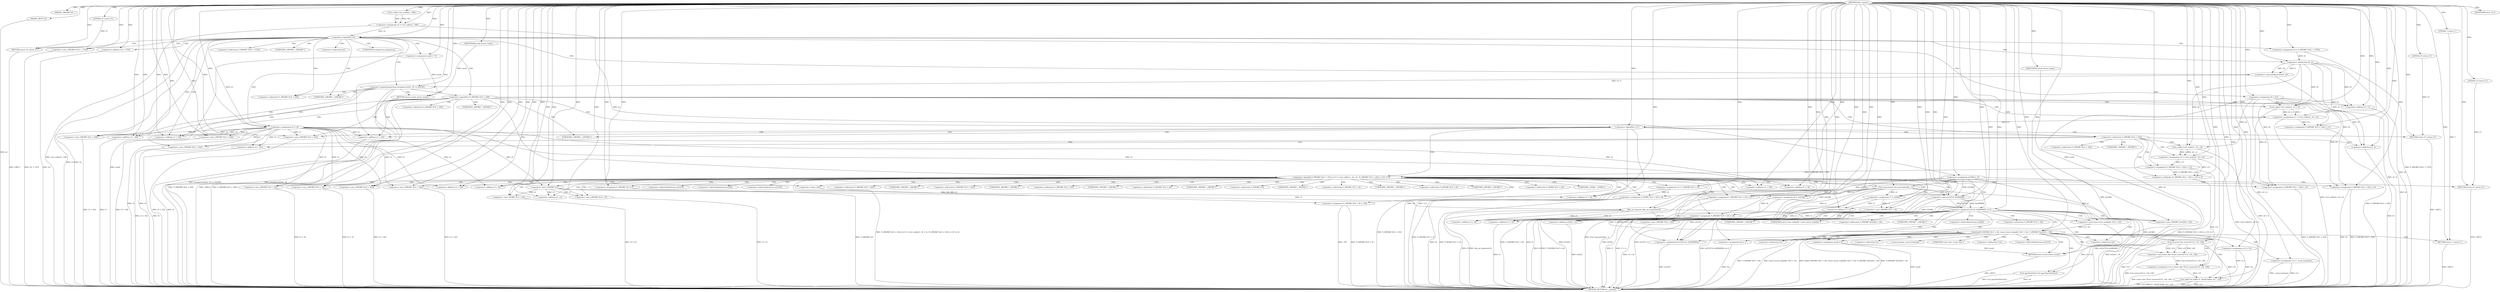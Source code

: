 digraph tftp_connect {  
"1000114" [label = "(METHOD,tftp_connect)" ]
"1000385" [label = "(METHOD_RETURN,int __fastcall)" ]
"1000115" [label = "(PARAM,_DWORD *a1)" ]
"1000116" [label = "(PARAM,_BYTE *a2)" ]
"1000131" [label = "(<operator>.assignment,v4 = Curl_ccalloc(1, 336))" ]
"1000133" [label = "(Curl_ccalloc,Curl_ccalloc(1, 336))" ]
"1000136" [label = "(<operator>.assignment,a1[188] = v4)" ]
"1000142" [label = "(<operator>.logicalNot,!v4)" ]
"1000144" [label = "(RETURN,return 27;,return 27;)" ]
"1000145" [label = "(LITERAL,27,return 27;)" ]
"1000146" [label = "(<operator>.assignment,v5 = v4)" ]
"1000149" [label = "(<operator>.assignment,v6 = *(_DWORD *)(*a1 + 1576))" ]
"1000152" [label = "(<operator>.cast,(_DWORD *)(*a1 + 1576))" ]
"1000154" [label = "(<operator>.addition,*a1 + 1576)" ]
"1000159" [label = "(IDENTIFIER,v6,if ( v6 ))" ]
"1000161" [label = "(<operator>.assignment,result = 71)" ]
"1000165" [label = "(<operator>.greaterEqualsThan,(unsigned int)(v6 - 8) >= 0xFFB1)" ]
"1000166" [label = "(<operator>.cast,(unsigned int)(v6 - 8))" ]
"1000168" [label = "(<operator>.subtraction,v6 - 8)" ]
"1000172" [label = "(RETURN,return result;,return result;)" ]
"1000173" [label = "(IDENTIFIER,result,return result;)" ]
"1000176" [label = "(<operator>.assignment,v6 = 512)" ]
"1000180" [label = "(<operator>.logicalNot,!*(_DWORD *)(v5 + 328))" ]
"1000182" [label = "(<operator>.cast,(_DWORD *)(v5 + 328))" ]
"1000184" [label = "(<operator>.addition,v5 + 328)" ]
"1000188" [label = "(<operator>.assignment,v11 = Curl_ccalloc(1, v6 + 4))" ]
"1000190" [label = "(Curl_ccalloc,Curl_ccalloc(1, v6 + 4))" ]
"1000192" [label = "(<operator>.addition,v6 + 4)" ]
"1000195" [label = "(<operator>.assignment,*(_DWORD *)(v5 + 328) = v11)" ]
"1000197" [label = "(<operator>.cast,(_DWORD *)(v5 + 328))" ]
"1000199" [label = "(<operator>.addition,v5 + 328)" ]
"1000204" [label = "(<operator>.logicalNot,!v11)" ]
"1000206" [label = "(RETURN,return 27;,return 27;)" ]
"1000207" [label = "(LITERAL,27,return 27;)" ]
"1000209" [label = "(<operator>.logicalOr,*(_DWORD *)(v5 + 332) || (v15 = Curl_ccalloc(1, v6 + 4), (*(_DWORD *)(v5 + 332) = v15) != 0))" ]
"1000211" [label = "(<operator>.cast,(_DWORD *)(v5 + 332))" ]
"1000213" [label = "(<operator>.addition,v5 + 332)" ]
"1000217" [label = "(<operator>.assignment,v15 = Curl_ccalloc(1, v6 + 4))" ]
"1000219" [label = "(Curl_ccalloc,Curl_ccalloc(1, v6 + 4))" ]
"1000221" [label = "(<operator>.addition,v6 + 4)" ]
"1000224" [label = "(<operator>.notEquals,(*(_DWORD *)(v5 + 332) = v15) != 0)" ]
"1000225" [label = "(<operator>.assignment,*(_DWORD *)(v5 + 332) = v15)" ]
"1000227" [label = "(<operator>.cast,(_DWORD *)(v5 + 332))" ]
"1000229" [label = "(<operator>.addition,v5 + 332)" ]
"1000235" [label = "(Curl_conncontrol,Curl_conncontrol(a1, 1))" ]
"1000238" [label = "(<operator>.assignment,v7 = a1[20])" ]
"1000243" [label = "(<operator>.assignment,v8 = a1[105])" ]
"1000248" [label = "(<operator>.assignment,*(_DWORD *)(v5 + 320) = v6)" ]
"1000250" [label = "(<operator>.cast,(_DWORD *)(v5 + 320))" ]
"1000252" [label = "(<operator>.addition,v5 + 320)" ]
"1000256" [label = "(<operator>.assignment,*(_DWORD *)(v5 + 324) = v6)" ]
"1000258" [label = "(<operator>.cast,(_DWORD *)(v5 + 324))" ]
"1000260" [label = "(<operator>.addition,v5 + 324)" ]
"1000264" [label = "(<operator>.assignment,*(_DWORD *)(v5 + 16) = a1)" ]
"1000266" [label = "(<operator>.cast,(_DWORD *)(v5 + 16))" ]
"1000268" [label = "(<operator>.addition,v5 + 16)" ]
"1000272" [label = "(<operator>.assignment,*(_DWORD *)(v5 + 20) = v8)" ]
"1000274" [label = "(<operator>.cast,(_DWORD *)(v5 + 20))" ]
"1000276" [label = "(<operator>.addition,v5 + 20)" ]
"1000280" [label = "(<operator>.assignment,*(_DWORD *)v5 = 0)" ]
"1000282" [label = "(<operator>.cast,(_DWORD *)v5)" ]
"1000286" [label = "(<operator>.assignment,v9 = *(_DWORD *)(v7 + 4))" ]
"1000289" [label = "(<operator>.cast,(_DWORD *)(v7 + 4))" ]
"1000291" [label = "(<operator>.addition,v7 + 4)" ]
"1000294" [label = "(<operator>.assignment,*(_DWORD *)(v5 + 8) = -100)" ]
"1000296" [label = "(<operator>.cast,(_DWORD *)(v5 + 8))" ]
"1000298" [label = "(<operator>.addition,v5 + 8)" ]
"1000301" [label = "(<operator>.minus,-100)" ]
"1000303" [label = "(<operator>.assignment,*(_WORD *)(v5 + 52) = v9)" ]
"1000305" [label = "(<operator>.cast,(_WORD *)(v5 + 52))" ]
"1000307" [label = "(<operator>.addition,v5 + 52)" ]
"1000311" [label = "(tftp_set_timeouts,tftp_set_timeouts(v5))" ]
"1000314" [label = "(<operator>.equals,(a1[147] & 0x2000000) == 0)" ]
"1000315" [label = "(<operator>.and,a1[147] & 0x2000000)" ]
"1000323" [label = "(bind,bind(*(_DWORD *)(v5 + 20), (const struct sockaddr *)(v5 + 52), *(_DWORD *)(a1[20] + 16)))" ]
"1000325" [label = "(<operator>.cast,(_DWORD *)(v5 + 20))" ]
"1000327" [label = "(<operator>.addition,v5 + 20)" ]
"1000330" [label = "(<operator>.cast,(const struct sockaddr *)(v5 + 52))" ]
"1000332" [label = "(<operator>.addition,v5 + 52)" ]
"1000336" [label = "(<operator>.cast,(_DWORD *)(a1[20] + 16))" ]
"1000338" [label = "(<operator>.addition,a1[20] + 16)" ]
"1000344" [label = "(<operator>.assignment,v13 = *a1)" ]
"1000348" [label = "(<operator>.assignment,v12 = _errno_location())" ]
"1000351" [label = "(<operator>.assignment,v14 = (const char *)Curl_strerror(*v12, v16, 128))" ]
"1000353" [label = "(<operator>.cast,(const char *)Curl_strerror(*v12, v16, 128))" ]
"1000355" [label = "(Curl_strerror,Curl_strerror(*v12, v16, 128))" ]
"1000360" [label = "(Curl_failf,Curl_failf(v13, \"bind() failed; %s\", v14))" ]
"1000364" [label = "(RETURN,return 7;,return 7;)" ]
"1000365" [label = "(LITERAL,7,return 7;)" ]
"1000366" [label = "(<operators>.assignmentOr,a1[147] |= 0x2000000u)" ]
"1000371" [label = "(Curl_pgrsStartNow,Curl_pgrsStartNow(*a1))" ]
"1000374" [label = "(<operator>.assignment,result = 0)" ]
"1000377" [label = "(<operator>.assignment,*a2 = 1)" ]
"1000381" [label = "(RETURN,return result;,return result;)" ]
"1000382" [label = "(IDENTIFIER,result,return result;)" ]
"1000383" [label = "(RETURN,return 27;,return 27;)" ]
"1000384" [label = "(LITERAL,27,return 27;)" ]
"1000151" [label = "(<operator>.indirection,*(_DWORD *)(*a1 + 1576))" ]
"1000153" [label = "(UNKNOWN,_DWORD *,_DWORD *)" ]
"1000155" [label = "(<operator>.indirection,*a1)" ]
"1000167" [label = "(UNKNOWN,unsigned int,unsigned int)" ]
"1000181" [label = "(<operator>.indirection,*(_DWORD *)(v5 + 328))" ]
"1000183" [label = "(UNKNOWN,_DWORD *,_DWORD *)" ]
"1000196" [label = "(<operator>.indirection,*(_DWORD *)(v5 + 328))" ]
"1000198" [label = "(UNKNOWN,_DWORD *,_DWORD *)" ]
"1000210" [label = "(<operator>.indirection,*(_DWORD *)(v5 + 332))" ]
"1000212" [label = "(UNKNOWN,_DWORD *,_DWORD *)" ]
"1000226" [label = "(<operator>.indirection,*(_DWORD *)(v5 + 332))" ]
"1000228" [label = "(UNKNOWN,_DWORD *,_DWORD *)" ]
"1000240" [label = "(<operator>.indirectIndexAccess,a1[20])" ]
"1000245" [label = "(<operator>.indirectIndexAccess,a1[105])" ]
"1000249" [label = "(<operator>.indirection,*(_DWORD *)(v5 + 320))" ]
"1000251" [label = "(UNKNOWN,_DWORD *,_DWORD *)" ]
"1000257" [label = "(<operator>.indirection,*(_DWORD *)(v5 + 324))" ]
"1000259" [label = "(UNKNOWN,_DWORD *,_DWORD *)" ]
"1000265" [label = "(<operator>.indirection,*(_DWORD *)(v5 + 16))" ]
"1000267" [label = "(UNKNOWN,_DWORD *,_DWORD *)" ]
"1000273" [label = "(<operator>.indirection,*(_DWORD *)(v5 + 20))" ]
"1000275" [label = "(UNKNOWN,_DWORD *,_DWORD *)" ]
"1000281" [label = "(<operator>.indirection,*(_DWORD *)v5)" ]
"1000283" [label = "(UNKNOWN,_DWORD *,_DWORD *)" ]
"1000288" [label = "(<operator>.indirection,*(_DWORD *)(v7 + 4))" ]
"1000290" [label = "(UNKNOWN,_DWORD *,_DWORD *)" ]
"1000295" [label = "(<operator>.indirection,*(_DWORD *)(v5 + 8))" ]
"1000297" [label = "(UNKNOWN,_DWORD *,_DWORD *)" ]
"1000304" [label = "(<operator>.indirection,*(_WORD *)(v5 + 52))" ]
"1000306" [label = "(UNKNOWN,_WORD *,_WORD *)" ]
"1000316" [label = "(<operator>.indirectIndexAccess,a1[147])" ]
"1000324" [label = "(<operator>.indirection,*(_DWORD *)(v5 + 20))" ]
"1000326" [label = "(UNKNOWN,_DWORD *,_DWORD *)" ]
"1000331" [label = "(UNKNOWN,const struct sockaddr *,const struct sockaddr *)" ]
"1000335" [label = "(<operator>.indirection,*(_DWORD *)(a1[20] + 16))" ]
"1000337" [label = "(UNKNOWN,_DWORD *,_DWORD *)" ]
"1000339" [label = "(<operator>.indirectIndexAccess,a1[20])" ]
"1000346" [label = "(<operator>.indirection,*a1)" ]
"1000350" [label = "(_errno_location,_errno_location())" ]
"1000354" [label = "(UNKNOWN,const char *,const char *)" ]
"1000356" [label = "(<operator>.indirection,*v12)" ]
"1000367" [label = "(<operator>.indirectIndexAccess,a1[147])" ]
"1000372" [label = "(<operator>.indirection,*a1)" ]
"1000378" [label = "(<operator>.indirection,*a2)" ]
  "1000206" -> "1000385"  [ label = "DDG: <RET>"] 
  "1000351" -> "1000385"  [ label = "DDG: (const char *)Curl_strerror(*v12, v16, 128)"] 
  "1000272" -> "1000385"  [ label = "DDG: *(_DWORD *)(v5 + 20)"] 
  "1000258" -> "1000385"  [ label = "DDG: v5 + 324"] 
  "1000325" -> "1000385"  [ label = "DDG: v5 + 20"] 
  "1000180" -> "1000385"  [ label = "DDG: *(_DWORD *)(v5 + 328)"] 
  "1000142" -> "1000385"  [ label = "DDG: v4"] 
  "1000204" -> "1000385"  [ label = "DDG: v11"] 
  "1000199" -> "1000385"  [ label = "DDG: v5"] 
  "1000294" -> "1000385"  [ label = "DDG: *(_DWORD *)(v5 + 8)"] 
  "1000315" -> "1000385"  [ label = "DDG: a1[147]"] 
  "1000323" -> "1000385"  [ label = "DDG: *(_DWORD *)(a1[20] + 16)"] 
  "1000305" -> "1000385"  [ label = "DDG: v5 + 52"] 
  "1000197" -> "1000385"  [ label = "DDG: v5 + 328"] 
  "1000165" -> "1000385"  [ label = "DDG: (unsigned int)(v6 - 8)"] 
  "1000323" -> "1000385"  [ label = "DDG: (const struct sockaddr *)(v5 + 52)"] 
  "1000264" -> "1000385"  [ label = "DDG: *(_DWORD *)(v5 + 16)"] 
  "1000142" -> "1000385"  [ label = "DDG: !v4"] 
  "1000182" -> "1000385"  [ label = "DDG: v5 + 328"] 
  "1000211" -> "1000385"  [ label = "DDG: v5 + 332"] 
  "1000229" -> "1000385"  [ label = "DDG: v5"] 
  "1000323" -> "1000385"  [ label = "DDG: bind(*(_DWORD *)(v5 + 20), (const struct sockaddr *)(v5 + 52), *(_DWORD *)(a1[20] + 16))"] 
  "1000227" -> "1000385"  [ label = "DDG: v5 + 332"] 
  "1000219" -> "1000385"  [ label = "DDG: v6 + 4"] 
  "1000353" -> "1000385"  [ label = "DDG: Curl_strerror(*v12, v16, 128)"] 
  "1000296" -> "1000385"  [ label = "DDG: v5 + 8"] 
  "1000355" -> "1000385"  [ label = "DDG: *v12"] 
  "1000136" -> "1000385"  [ label = "DDG: a1[188]"] 
  "1000294" -> "1000385"  [ label = "DDG: -100"] 
  "1000213" -> "1000385"  [ label = "DDG: v5"] 
  "1000266" -> "1000385"  [ label = "DDG: v5 + 16"] 
  "1000131" -> "1000385"  [ label = "DDG: Curl_ccalloc(1, 336)"] 
  "1000291" -> "1000385"  [ label = "DDG: v7"] 
  "1000224" -> "1000385"  [ label = "DDG: (*(_DWORD *)(v5 + 332) = v15) != 0"] 
  "1000180" -> "1000385"  [ label = "DDG: !*(_DWORD *)(v5 + 328)"] 
  "1000204" -> "1000385"  [ label = "DDG: !v11"] 
  "1000146" -> "1000385"  [ label = "DDG: v4"] 
  "1000303" -> "1000385"  [ label = "DDG: v9"] 
  "1000146" -> "1000385"  [ label = "DDG: v5"] 
  "1000154" -> "1000385"  [ label = "DDG: *a1"] 
  "1000188" -> "1000385"  [ label = "DDG: Curl_ccalloc(1, v6 + 4)"] 
  "1000116" -> "1000385"  [ label = "DDG: a2"] 
  "1000264" -> "1000385"  [ label = "DDG: a1"] 
  "1000256" -> "1000385"  [ label = "DDG: v6"] 
  "1000303" -> "1000385"  [ label = "DDG: *(_WORD *)(v5 + 52)"] 
  "1000348" -> "1000385"  [ label = "DDG: _errno_location()"] 
  "1000344" -> "1000385"  [ label = "DDG: *a1"] 
  "1000366" -> "1000385"  [ label = "DDG: a1[147]"] 
  "1000377" -> "1000385"  [ label = "DDG: *a2"] 
  "1000286" -> "1000385"  [ label = "DDG: *(_DWORD *)(v7 + 4)"] 
  "1000225" -> "1000385"  [ label = "DDG: v15"] 
  "1000360" -> "1000385"  [ label = "DDG: v13"] 
  "1000221" -> "1000385"  [ label = "DDG: v6"] 
  "1000192" -> "1000385"  [ label = "DDG: v6"] 
  "1000272" -> "1000385"  [ label = "DDG: v8"] 
  "1000314" -> "1000385"  [ label = "DDG: (a1[147] & 0x2000000) == 0"] 
  "1000248" -> "1000385"  [ label = "DDG: *(_DWORD *)(v5 + 320)"] 
  "1000250" -> "1000385"  [ label = "DDG: v5 + 320"] 
  "1000289" -> "1000385"  [ label = "DDG: v7 + 4"] 
  "1000311" -> "1000385"  [ label = "DDG: tftp_set_timeouts(v5)"] 
  "1000371" -> "1000385"  [ label = "DDG: *a1"] 
  "1000330" -> "1000385"  [ label = "DDG: v5 + 52"] 
  "1000348" -> "1000385"  [ label = "DDG: v12"] 
  "1000256" -> "1000385"  [ label = "DDG: *(_DWORD *)(v5 + 324)"] 
  "1000209" -> "1000385"  [ label = "DDG: *(_DWORD *)(v5 + 332) || (v15 = Curl_ccalloc(1, v6 + 4), (*(_DWORD *)(v5 + 332) = v15) != 0)"] 
  "1000314" -> "1000385"  [ label = "DDG: a1[147] & 0x2000000"] 
  "1000280" -> "1000385"  [ label = "DDG: *(_DWORD *)v5"] 
  "1000190" -> "1000385"  [ label = "DDG: v6 + 4"] 
  "1000176" -> "1000385"  [ label = "DDG: v6"] 
  "1000195" -> "1000385"  [ label = "DDG: *(_DWORD *)(v5 + 328)"] 
  "1000168" -> "1000385"  [ label = "DDG: v6"] 
  "1000338" -> "1000385"  [ label = "DDG: a1[20]"] 
  "1000374" -> "1000385"  [ label = "DDG: result"] 
  "1000360" -> "1000385"  [ label = "DDG: v14"] 
  "1000209" -> "1000385"  [ label = "DDG: *(_DWORD *)(v5 + 332)"] 
  "1000274" -> "1000385"  [ label = "DDG: v5 + 20"] 
  "1000152" -> "1000385"  [ label = "DDG: *a1 + 1576"] 
  "1000238" -> "1000385"  [ label = "DDG: a1[20]"] 
  "1000243" -> "1000385"  [ label = "DDG: a1[105]"] 
  "1000336" -> "1000385"  [ label = "DDG: a1[20] + 16"] 
  "1000371" -> "1000385"  [ label = "DDG: Curl_pgrsStartNow(*a1)"] 
  "1000323" -> "1000385"  [ label = "DDG: *(_DWORD *)(v5 + 20)"] 
  "1000355" -> "1000385"  [ label = "DDG: v16"] 
  "1000311" -> "1000385"  [ label = "DDG: v5"] 
  "1000166" -> "1000385"  [ label = "DDG: v6 - 8"] 
  "1000165" -> "1000385"  [ label = "DDG: (unsigned int)(v6 - 8) >= 0xFFB1"] 
  "1000235" -> "1000385"  [ label = "DDG: Curl_conncontrol(a1, 1)"] 
  "1000217" -> "1000385"  [ label = "DDG: Curl_ccalloc(1, v6 + 4)"] 
  "1000161" -> "1000385"  [ label = "DDG: result"] 
  "1000149" -> "1000385"  [ label = "DDG: *(_DWORD *)(*a1 + 1576)"] 
  "1000332" -> "1000385"  [ label = "DDG: v5"] 
  "1000360" -> "1000385"  [ label = "DDG: Curl_failf(v13, \"bind() failed; %s\", v14)"] 
  "1000364" -> "1000385"  [ label = "DDG: <RET>"] 
  "1000381" -> "1000385"  [ label = "DDG: <RET>"] 
  "1000383" -> "1000385"  [ label = "DDG: <RET>"] 
  "1000144" -> "1000385"  [ label = "DDG: <RET>"] 
  "1000172" -> "1000385"  [ label = "DDG: <RET>"] 
  "1000114" -> "1000115"  [ label = "DDG: "] 
  "1000114" -> "1000116"  [ label = "DDG: "] 
  "1000133" -> "1000131"  [ label = "DDG: 1"] 
  "1000133" -> "1000131"  [ label = "DDG: 336"] 
  "1000114" -> "1000131"  [ label = "DDG: "] 
  "1000114" -> "1000133"  [ label = "DDG: "] 
  "1000131" -> "1000136"  [ label = "DDG: v4"] 
  "1000114" -> "1000136"  [ label = "DDG: "] 
  "1000114" -> "1000142"  [ label = "DDG: "] 
  "1000131" -> "1000142"  [ label = "DDG: v4"] 
  "1000145" -> "1000144"  [ label = "DDG: 27"] 
  "1000114" -> "1000144"  [ label = "DDG: "] 
  "1000114" -> "1000145"  [ label = "DDG: "] 
  "1000142" -> "1000146"  [ label = "DDG: v4"] 
  "1000114" -> "1000146"  [ label = "DDG: "] 
  "1000114" -> "1000149"  [ label = "DDG: "] 
  "1000114" -> "1000152"  [ label = "DDG: "] 
  "1000114" -> "1000154"  [ label = "DDG: "] 
  "1000114" -> "1000159"  [ label = "DDG: "] 
  "1000114" -> "1000161"  [ label = "DDG: "] 
  "1000166" -> "1000165"  [ label = "DDG: v6 - 8"] 
  "1000168" -> "1000166"  [ label = "DDG: v6"] 
  "1000168" -> "1000166"  [ label = "DDG: 8"] 
  "1000149" -> "1000168"  [ label = "DDG: v6"] 
  "1000114" -> "1000168"  [ label = "DDG: "] 
  "1000114" -> "1000165"  [ label = "DDG: "] 
  "1000173" -> "1000172"  [ label = "DDG: result"] 
  "1000161" -> "1000172"  [ label = "DDG: result"] 
  "1000114" -> "1000173"  [ label = "DDG: "] 
  "1000114" -> "1000176"  [ label = "DDG: "] 
  "1000146" -> "1000182"  [ label = "DDG: v5"] 
  "1000114" -> "1000182"  [ label = "DDG: "] 
  "1000146" -> "1000184"  [ label = "DDG: v5"] 
  "1000114" -> "1000184"  [ label = "DDG: "] 
  "1000190" -> "1000188"  [ label = "DDG: 1"] 
  "1000190" -> "1000188"  [ label = "DDG: v6 + 4"] 
  "1000114" -> "1000188"  [ label = "DDG: "] 
  "1000114" -> "1000190"  [ label = "DDG: "] 
  "1000176" -> "1000190"  [ label = "DDG: v6"] 
  "1000168" -> "1000190"  [ label = "DDG: v6"] 
  "1000176" -> "1000192"  [ label = "DDG: v6"] 
  "1000168" -> "1000192"  [ label = "DDG: v6"] 
  "1000114" -> "1000192"  [ label = "DDG: "] 
  "1000188" -> "1000195"  [ label = "DDG: v11"] 
  "1000114" -> "1000195"  [ label = "DDG: "] 
  "1000114" -> "1000197"  [ label = "DDG: "] 
  "1000146" -> "1000197"  [ label = "DDG: v5"] 
  "1000114" -> "1000199"  [ label = "DDG: "] 
  "1000146" -> "1000199"  [ label = "DDG: v5"] 
  "1000114" -> "1000204"  [ label = "DDG: "] 
  "1000188" -> "1000204"  [ label = "DDG: v11"] 
  "1000207" -> "1000206"  [ label = "DDG: 27"] 
  "1000114" -> "1000206"  [ label = "DDG: "] 
  "1000114" -> "1000207"  [ label = "DDG: "] 
  "1000225" -> "1000209"  [ label = "DDG: *(_DWORD *)(v5 + 332)"] 
  "1000114" -> "1000211"  [ label = "DDG: "] 
  "1000146" -> "1000211"  [ label = "DDG: v5"] 
  "1000114" -> "1000213"  [ label = "DDG: "] 
  "1000146" -> "1000213"  [ label = "DDG: v5"] 
  "1000219" -> "1000217"  [ label = "DDG: 1"] 
  "1000219" -> "1000217"  [ label = "DDG: v6 + 4"] 
  "1000114" -> "1000217"  [ label = "DDG: "] 
  "1000114" -> "1000219"  [ label = "DDG: "] 
  "1000176" -> "1000219"  [ label = "DDG: v6"] 
  "1000168" -> "1000219"  [ label = "DDG: v6"] 
  "1000176" -> "1000221"  [ label = "DDG: v6"] 
  "1000168" -> "1000221"  [ label = "DDG: v6"] 
  "1000114" -> "1000221"  [ label = "DDG: "] 
  "1000225" -> "1000224"  [ label = "DDG: *(_DWORD *)(v5 + 332)"] 
  "1000217" -> "1000224"  [ label = "DDG: v15"] 
  "1000114" -> "1000224"  [ label = "DDG: "] 
  "1000114" -> "1000227"  [ label = "DDG: "] 
  "1000146" -> "1000227"  [ label = "DDG: v5"] 
  "1000114" -> "1000229"  [ label = "DDG: "] 
  "1000146" -> "1000229"  [ label = "DDG: v5"] 
  "1000217" -> "1000225"  [ label = "DDG: v15"] 
  "1000114" -> "1000225"  [ label = "DDG: "] 
  "1000136" -> "1000235"  [ label = "DDG: a1[188]"] 
  "1000114" -> "1000235"  [ label = "DDG: "] 
  "1000235" -> "1000238"  [ label = "DDG: a1"] 
  "1000114" -> "1000238"  [ label = "DDG: "] 
  "1000235" -> "1000243"  [ label = "DDG: a1"] 
  "1000114" -> "1000243"  [ label = "DDG: "] 
  "1000176" -> "1000248"  [ label = "DDG: v6"] 
  "1000168" -> "1000248"  [ label = "DDG: v6"] 
  "1000114" -> "1000248"  [ label = "DDG: "] 
  "1000114" -> "1000250"  [ label = "DDG: "] 
  "1000146" -> "1000250"  [ label = "DDG: v5"] 
  "1000114" -> "1000252"  [ label = "DDG: "] 
  "1000146" -> "1000252"  [ label = "DDG: v5"] 
  "1000114" -> "1000256"  [ label = "DDG: "] 
  "1000176" -> "1000256"  [ label = "DDG: v6"] 
  "1000168" -> "1000256"  [ label = "DDG: v6"] 
  "1000114" -> "1000258"  [ label = "DDG: "] 
  "1000146" -> "1000258"  [ label = "DDG: v5"] 
  "1000114" -> "1000260"  [ label = "DDG: "] 
  "1000146" -> "1000260"  [ label = "DDG: v5"] 
  "1000136" -> "1000264"  [ label = "DDG: a1[188]"] 
  "1000235" -> "1000264"  [ label = "DDG: a1"] 
  "1000114" -> "1000264"  [ label = "DDG: "] 
  "1000114" -> "1000266"  [ label = "DDG: "] 
  "1000146" -> "1000266"  [ label = "DDG: v5"] 
  "1000114" -> "1000268"  [ label = "DDG: "] 
  "1000146" -> "1000268"  [ label = "DDG: v5"] 
  "1000243" -> "1000272"  [ label = "DDG: v8"] 
  "1000114" -> "1000272"  [ label = "DDG: "] 
  "1000114" -> "1000274"  [ label = "DDG: "] 
  "1000146" -> "1000274"  [ label = "DDG: v5"] 
  "1000114" -> "1000276"  [ label = "DDG: "] 
  "1000146" -> "1000276"  [ label = "DDG: v5"] 
  "1000114" -> "1000280"  [ label = "DDG: "] 
  "1000114" -> "1000282"  [ label = "DDG: "] 
  "1000146" -> "1000282"  [ label = "DDG: v5"] 
  "1000114" -> "1000286"  [ label = "DDG: "] 
  "1000238" -> "1000289"  [ label = "DDG: v7"] 
  "1000114" -> "1000289"  [ label = "DDG: "] 
  "1000238" -> "1000291"  [ label = "DDG: v7"] 
  "1000114" -> "1000291"  [ label = "DDG: "] 
  "1000301" -> "1000294"  [ label = "DDG: 100"] 
  "1000282" -> "1000296"  [ label = "DDG: v5"] 
  "1000114" -> "1000296"  [ label = "DDG: "] 
  "1000282" -> "1000298"  [ label = "DDG: v5"] 
  "1000114" -> "1000298"  [ label = "DDG: "] 
  "1000114" -> "1000301"  [ label = "DDG: "] 
  "1000286" -> "1000303"  [ label = "DDG: v9"] 
  "1000114" -> "1000303"  [ label = "DDG: "] 
  "1000114" -> "1000305"  [ label = "DDG: "] 
  "1000282" -> "1000305"  [ label = "DDG: v5"] 
  "1000114" -> "1000307"  [ label = "DDG: "] 
  "1000282" -> "1000307"  [ label = "DDG: v5"] 
  "1000114" -> "1000311"  [ label = "DDG: "] 
  "1000282" -> "1000311"  [ label = "DDG: v5"] 
  "1000315" -> "1000314"  [ label = "DDG: a1[147]"] 
  "1000315" -> "1000314"  [ label = "DDG: 0x2000000"] 
  "1000136" -> "1000315"  [ label = "DDG: a1[188]"] 
  "1000235" -> "1000315"  [ label = "DDG: a1"] 
  "1000114" -> "1000315"  [ label = "DDG: "] 
  "1000114" -> "1000314"  [ label = "DDG: "] 
  "1000272" -> "1000323"  [ label = "DDG: *(_DWORD *)(v5 + 20)"] 
  "1000311" -> "1000325"  [ label = "DDG: v5"] 
  "1000114" -> "1000325"  [ label = "DDG: "] 
  "1000311" -> "1000327"  [ label = "DDG: v5"] 
  "1000114" -> "1000327"  [ label = "DDG: "] 
  "1000330" -> "1000323"  [ label = "DDG: v5 + 52"] 
  "1000114" -> "1000330"  [ label = "DDG: "] 
  "1000311" -> "1000330"  [ label = "DDG: v5"] 
  "1000114" -> "1000332"  [ label = "DDG: "] 
  "1000311" -> "1000332"  [ label = "DDG: v5"] 
  "1000136" -> "1000336"  [ label = "DDG: a1[188]"] 
  "1000235" -> "1000336"  [ label = "DDG: a1"] 
  "1000114" -> "1000336"  [ label = "DDG: "] 
  "1000136" -> "1000338"  [ label = "DDG: a1[188]"] 
  "1000235" -> "1000338"  [ label = "DDG: a1"] 
  "1000114" -> "1000338"  [ label = "DDG: "] 
  "1000114" -> "1000344"  [ label = "DDG: "] 
  "1000114" -> "1000348"  [ label = "DDG: "] 
  "1000353" -> "1000351"  [ label = "DDG: Curl_strerror(*v12, v16, 128)"] 
  "1000114" -> "1000351"  [ label = "DDG: "] 
  "1000355" -> "1000353"  [ label = "DDG: *v12"] 
  "1000355" -> "1000353"  [ label = "DDG: v16"] 
  "1000355" -> "1000353"  [ label = "DDG: 128"] 
  "1000114" -> "1000355"  [ label = "DDG: "] 
  "1000344" -> "1000360"  [ label = "DDG: v13"] 
  "1000114" -> "1000360"  [ label = "DDG: "] 
  "1000351" -> "1000360"  [ label = "DDG: v14"] 
  "1000365" -> "1000364"  [ label = "DDG: 7"] 
  "1000114" -> "1000364"  [ label = "DDG: "] 
  "1000114" -> "1000365"  [ label = "DDG: "] 
  "1000114" -> "1000366"  [ label = "DDG: "] 
  "1000315" -> "1000366"  [ label = "DDG: a1[147]"] 
  "1000136" -> "1000366"  [ label = "DDG: a1[188]"] 
  "1000235" -> "1000366"  [ label = "DDG: a1"] 
  "1000114" -> "1000374"  [ label = "DDG: "] 
  "1000114" -> "1000377"  [ label = "DDG: "] 
  "1000382" -> "1000381"  [ label = "DDG: result"] 
  "1000374" -> "1000381"  [ label = "DDG: result"] 
  "1000114" -> "1000382"  [ label = "DDG: "] 
  "1000384" -> "1000383"  [ label = "DDG: 27"] 
  "1000114" -> "1000383"  [ label = "DDG: "] 
  "1000114" -> "1000384"  [ label = "DDG: "] 
  "1000142" -> "1000144"  [ label = "CDG: "] 
  "1000142" -> "1000155"  [ label = "CDG: "] 
  "1000142" -> "1000154"  [ label = "CDG: "] 
  "1000142" -> "1000153"  [ label = "CDG: "] 
  "1000142" -> "1000152"  [ label = "CDG: "] 
  "1000142" -> "1000151"  [ label = "CDG: "] 
  "1000142" -> "1000149"  [ label = "CDG: "] 
  "1000142" -> "1000146"  [ label = "CDG: "] 
  "1000142" -> "1000176"  [ label = "CDG: "] 
  "1000142" -> "1000168"  [ label = "CDG: "] 
  "1000142" -> "1000167"  [ label = "CDG: "] 
  "1000142" -> "1000166"  [ label = "CDG: "] 
  "1000142" -> "1000165"  [ label = "CDG: "] 
  "1000142" -> "1000161"  [ label = "CDG: "] 
  "1000142" -> "1000184"  [ label = "CDG: "] 
  "1000142" -> "1000183"  [ label = "CDG: "] 
  "1000142" -> "1000182"  [ label = "CDG: "] 
  "1000142" -> "1000181"  [ label = "CDG: "] 
  "1000142" -> "1000180"  [ label = "CDG: "] 
  "1000165" -> "1000172"  [ label = "CDG: "] 
  "1000165" -> "1000184"  [ label = "CDG: "] 
  "1000165" -> "1000183"  [ label = "CDG: "] 
  "1000165" -> "1000182"  [ label = "CDG: "] 
  "1000165" -> "1000181"  [ label = "CDG: "] 
  "1000165" -> "1000180"  [ label = "CDG: "] 
  "1000180" -> "1000192"  [ label = "CDG: "] 
  "1000180" -> "1000190"  [ label = "CDG: "] 
  "1000180" -> "1000188"  [ label = "CDG: "] 
  "1000180" -> "1000204"  [ label = "CDG: "] 
  "1000180" -> "1000199"  [ label = "CDG: "] 
  "1000180" -> "1000198"  [ label = "CDG: "] 
  "1000180" -> "1000197"  [ label = "CDG: "] 
  "1000180" -> "1000196"  [ label = "CDG: "] 
  "1000180" -> "1000195"  [ label = "CDG: "] 
  "1000180" -> "1000213"  [ label = "CDG: "] 
  "1000180" -> "1000212"  [ label = "CDG: "] 
  "1000180" -> "1000211"  [ label = "CDG: "] 
  "1000180" -> "1000210"  [ label = "CDG: "] 
  "1000180" -> "1000209"  [ label = "CDG: "] 
  "1000204" -> "1000206"  [ label = "CDG: "] 
  "1000204" -> "1000213"  [ label = "CDG: "] 
  "1000204" -> "1000212"  [ label = "CDG: "] 
  "1000204" -> "1000211"  [ label = "CDG: "] 
  "1000204" -> "1000210"  [ label = "CDG: "] 
  "1000204" -> "1000209"  [ label = "CDG: "] 
  "1000209" -> "1000240"  [ label = "CDG: "] 
  "1000209" -> "1000238"  [ label = "CDG: "] 
  "1000209" -> "1000235"  [ label = "CDG: "] 
  "1000209" -> "1000256"  [ label = "CDG: "] 
  "1000209" -> "1000252"  [ label = "CDG: "] 
  "1000209" -> "1000251"  [ label = "CDG: "] 
  "1000209" -> "1000250"  [ label = "CDG: "] 
  "1000209" -> "1000249"  [ label = "CDG: "] 
  "1000209" -> "1000248"  [ label = "CDG: "] 
  "1000209" -> "1000245"  [ label = "CDG: "] 
  "1000209" -> "1000243"  [ label = "CDG: "] 
  "1000209" -> "1000272"  [ label = "CDG: "] 
  "1000209" -> "1000268"  [ label = "CDG: "] 
  "1000209" -> "1000267"  [ label = "CDG: "] 
  "1000209" -> "1000266"  [ label = "CDG: "] 
  "1000209" -> "1000265"  [ label = "CDG: "] 
  "1000209" -> "1000264"  [ label = "CDG: "] 
  "1000209" -> "1000260"  [ label = "CDG: "] 
  "1000209" -> "1000259"  [ label = "CDG: "] 
  "1000209" -> "1000258"  [ label = "CDG: "] 
  "1000209" -> "1000257"  [ label = "CDG: "] 
  "1000209" -> "1000288"  [ label = "CDG: "] 
  "1000209" -> "1000286"  [ label = "CDG: "] 
  "1000209" -> "1000283"  [ label = "CDG: "] 
  "1000209" -> "1000282"  [ label = "CDG: "] 
  "1000209" -> "1000281"  [ label = "CDG: "] 
  "1000209" -> "1000280"  [ label = "CDG: "] 
  "1000209" -> "1000276"  [ label = "CDG: "] 
  "1000209" -> "1000275"  [ label = "CDG: "] 
  "1000209" -> "1000274"  [ label = "CDG: "] 
  "1000209" -> "1000273"  [ label = "CDG: "] 
  "1000209" -> "1000304"  [ label = "CDG: "] 
  "1000209" -> "1000303"  [ label = "CDG: "] 
  "1000209" -> "1000301"  [ label = "CDG: "] 
  "1000209" -> "1000298"  [ label = "CDG: "] 
  "1000209" -> "1000297"  [ label = "CDG: "] 
  "1000209" -> "1000296"  [ label = "CDG: "] 
  "1000209" -> "1000295"  [ label = "CDG: "] 
  "1000209" -> "1000294"  [ label = "CDG: "] 
  "1000209" -> "1000291"  [ label = "CDG: "] 
  "1000209" -> "1000290"  [ label = "CDG: "] 
  "1000209" -> "1000289"  [ label = "CDG: "] 
  "1000209" -> "1000316"  [ label = "CDG: "] 
  "1000209" -> "1000315"  [ label = "CDG: "] 
  "1000209" -> "1000314"  [ label = "CDG: "] 
  "1000209" -> "1000311"  [ label = "CDG: "] 
  "1000209" -> "1000307"  [ label = "CDG: "] 
  "1000209" -> "1000306"  [ label = "CDG: "] 
  "1000209" -> "1000305"  [ label = "CDG: "] 
  "1000209" -> "1000383"  [ label = "CDG: "] 
  "1000210" -> "1000224"  [ label = "CDG: "] 
  "1000210" -> "1000221"  [ label = "CDG: "] 
  "1000210" -> "1000219"  [ label = "CDG: "] 
  "1000210" -> "1000217"  [ label = "CDG: "] 
  "1000210" -> "1000229"  [ label = "CDG: "] 
  "1000210" -> "1000228"  [ label = "CDG: "] 
  "1000210" -> "1000227"  [ label = "CDG: "] 
  "1000210" -> "1000226"  [ label = "CDG: "] 
  "1000210" -> "1000225"  [ label = "CDG: "] 
  "1000314" -> "1000336"  [ label = "CDG: "] 
  "1000314" -> "1000335"  [ label = "CDG: "] 
  "1000314" -> "1000332"  [ label = "CDG: "] 
  "1000314" -> "1000331"  [ label = "CDG: "] 
  "1000314" -> "1000330"  [ label = "CDG: "] 
  "1000314" -> "1000327"  [ label = "CDG: "] 
  "1000314" -> "1000326"  [ label = "CDG: "] 
  "1000314" -> "1000325"  [ label = "CDG: "] 
  "1000314" -> "1000324"  [ label = "CDG: "] 
  "1000314" -> "1000323"  [ label = "CDG: "] 
  "1000314" -> "1000339"  [ label = "CDG: "] 
  "1000314" -> "1000338"  [ label = "CDG: "] 
  "1000314" -> "1000337"  [ label = "CDG: "] 
  "1000314" -> "1000381"  [ label = "CDG: "] 
  "1000314" -> "1000378"  [ label = "CDG: "] 
  "1000314" -> "1000377"  [ label = "CDG: "] 
  "1000314" -> "1000374"  [ label = "CDG: "] 
  "1000314" -> "1000372"  [ label = "CDG: "] 
  "1000314" -> "1000371"  [ label = "CDG: "] 
  "1000323" -> "1000351"  [ label = "CDG: "] 
  "1000323" -> "1000350"  [ label = "CDG: "] 
  "1000323" -> "1000348"  [ label = "CDG: "] 
  "1000323" -> "1000346"  [ label = "CDG: "] 
  "1000323" -> "1000344"  [ label = "CDG: "] 
  "1000323" -> "1000367"  [ label = "CDG: "] 
  "1000323" -> "1000366"  [ label = "CDG: "] 
  "1000323" -> "1000364"  [ label = "CDG: "] 
  "1000323" -> "1000360"  [ label = "CDG: "] 
  "1000323" -> "1000356"  [ label = "CDG: "] 
  "1000323" -> "1000355"  [ label = "CDG: "] 
  "1000323" -> "1000354"  [ label = "CDG: "] 
  "1000323" -> "1000353"  [ label = "CDG: "] 
  "1000323" -> "1000381"  [ label = "CDG: "] 
  "1000323" -> "1000378"  [ label = "CDG: "] 
  "1000323" -> "1000377"  [ label = "CDG: "] 
  "1000323" -> "1000374"  [ label = "CDG: "] 
  "1000323" -> "1000372"  [ label = "CDG: "] 
  "1000323" -> "1000371"  [ label = "CDG: "] 
}
